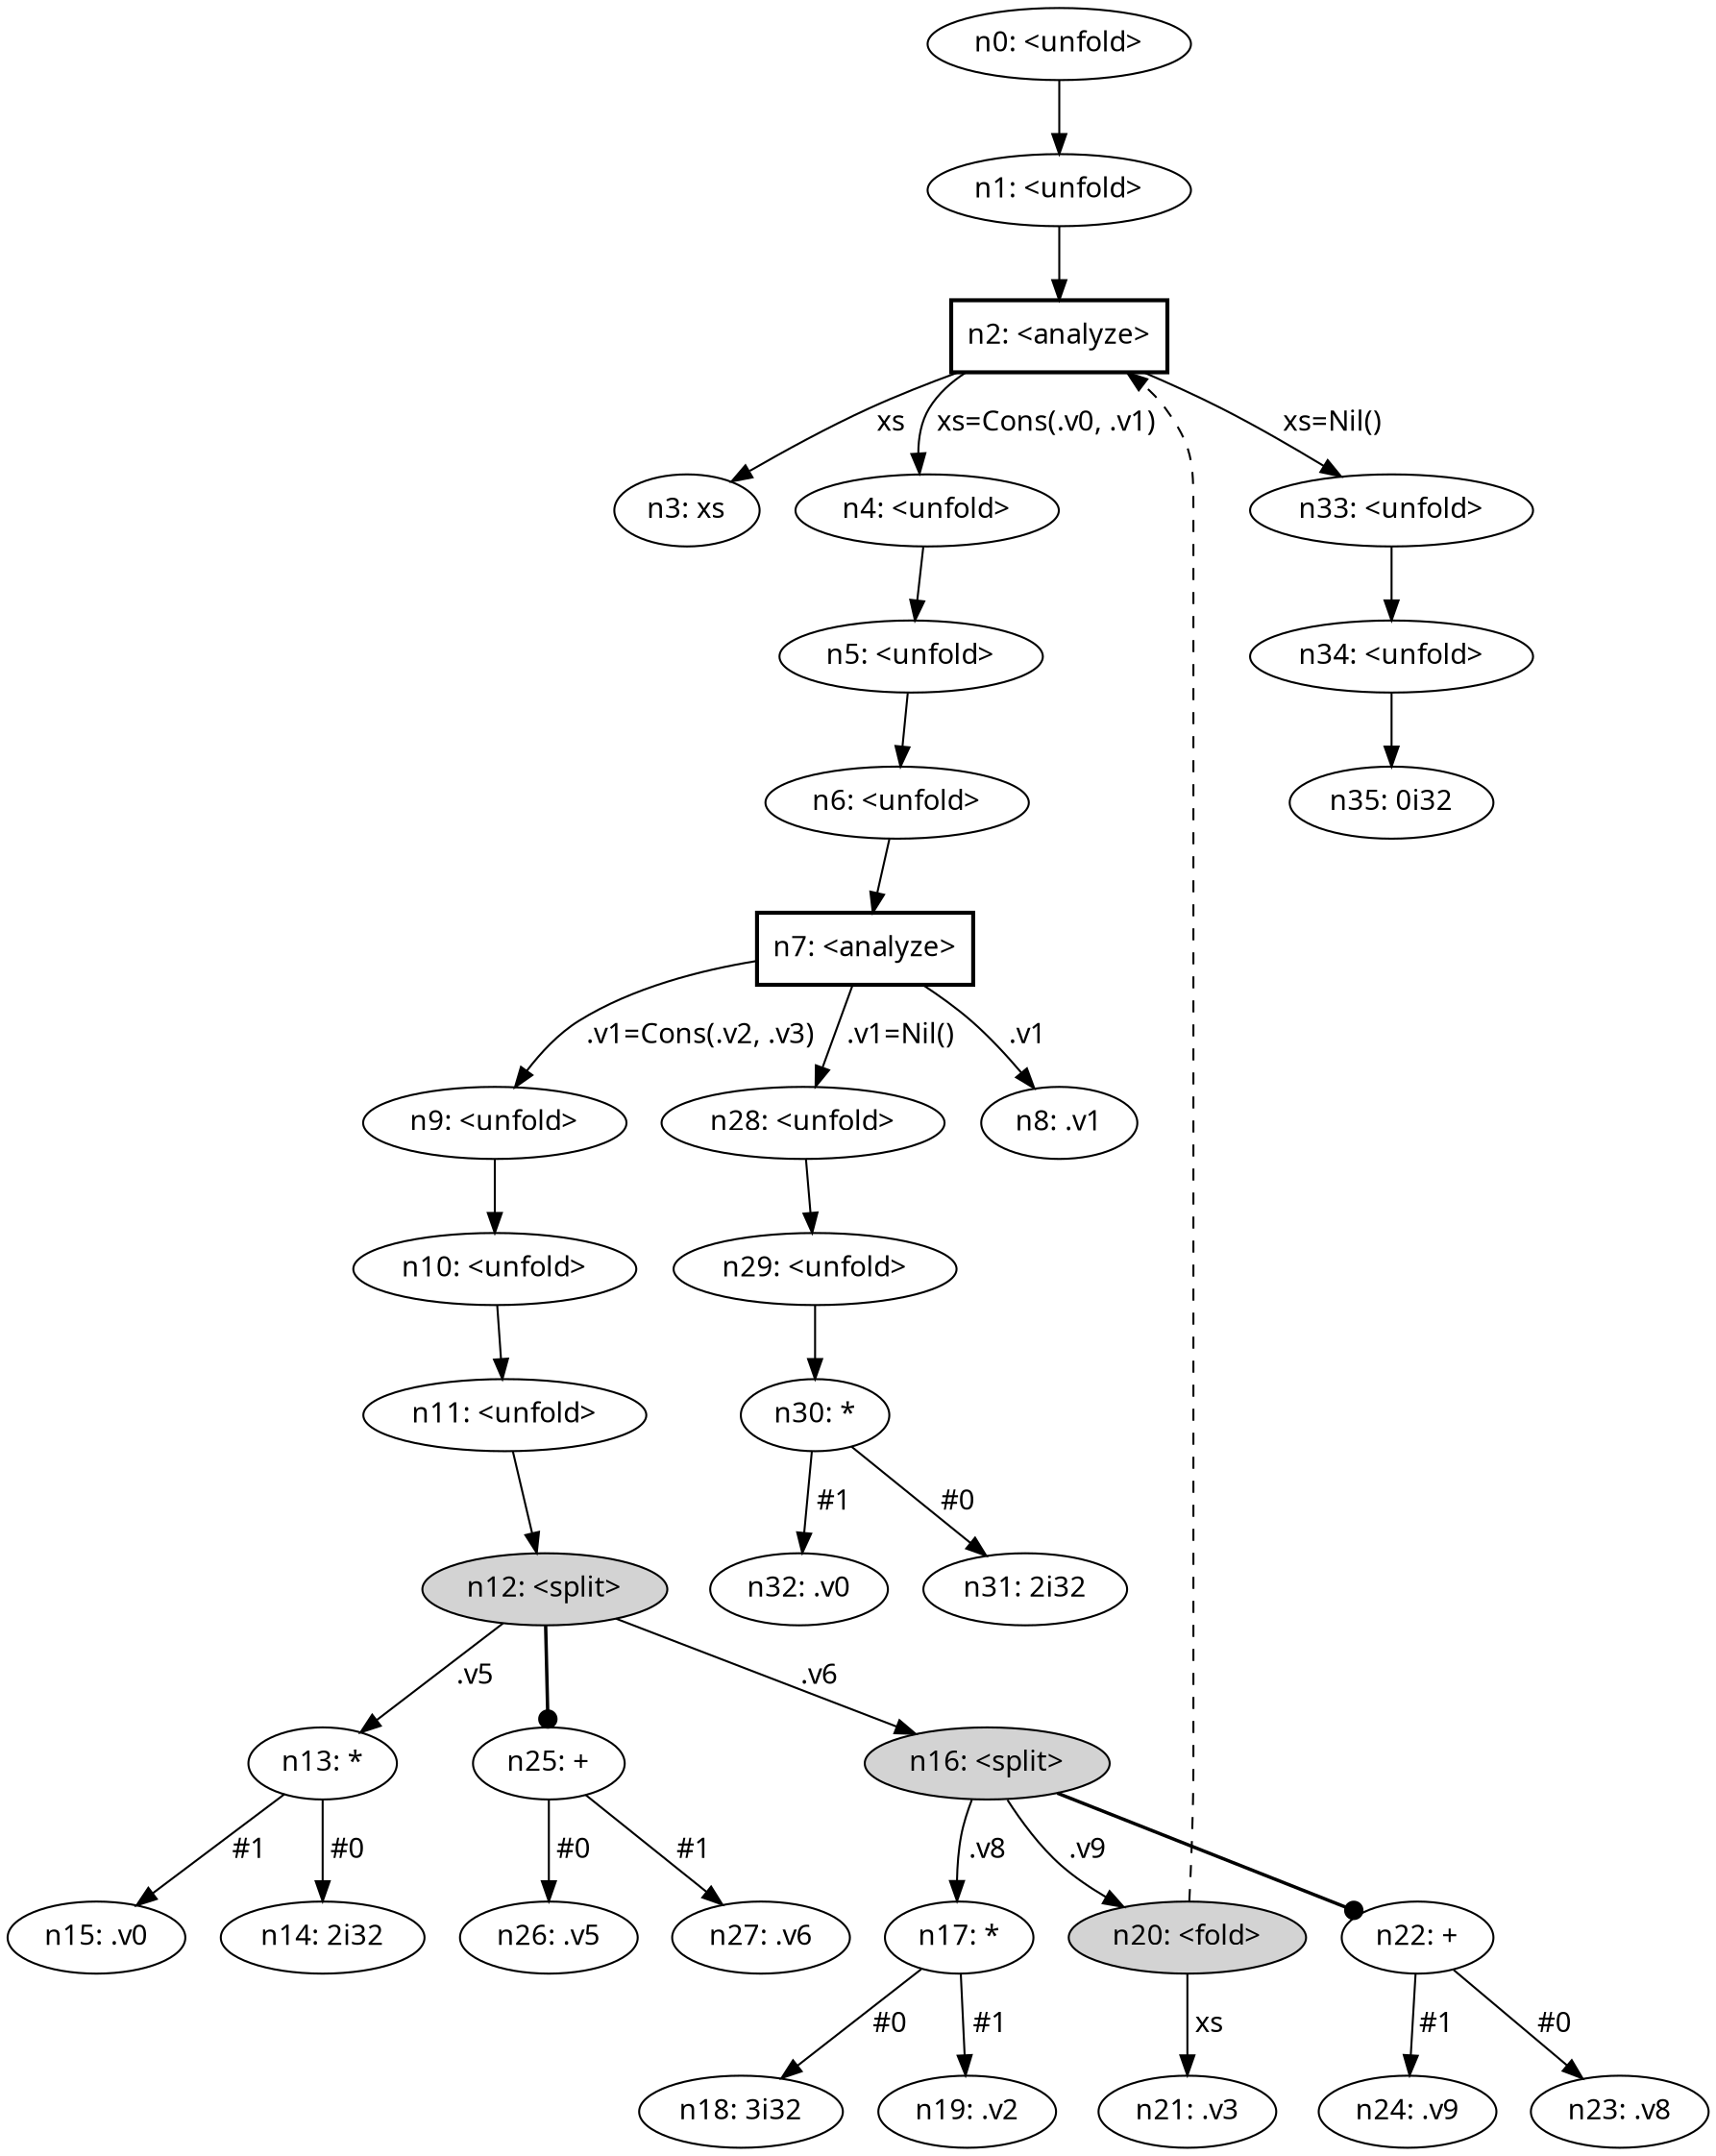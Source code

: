 digraph {
    node [fontname="bold helvetica"];
    edge [fontname="bold helvetica"];
    n0 [label="n0: <unfold>"];
    n1 [label="n1: <unfold>"];
    n0 -> n1;
    n2 [label="n2: <analyze>"] [shape=box style=bold];
    n1 -> n2;
    n3 [label="n3: xs"];
    n2 -> n3 [label=" xs "];
    n4 [label="n4: <unfold>"];
    n2 -> n4 [label=" xs=Cons(.v0, .v1) "];
    n5 [label="n5: <unfold>"];
    n4 -> n5;
    n6 [label="n6: <unfold>"];
    n5 -> n6;
    n7 [label="n7: <analyze>"] [shape=box style=bold];
    n6 -> n7;
    n8 [label="n8: .v1"];
    n7 -> n8 [label=" .v1 "];
    n9 [label="n9: <unfold>"];
    n7 -> n9 [label=" .v1=Cons(.v2, .v3) "];
    n10 [label="n10: <unfold>"];
    n9 -> n10;
    n11 [label="n11: <unfold>"];
    n10 -> n11;
    n12 [label="n12: <split>"] [style=filled];
    n11 -> n12;
    n13 [label="n13: *"];
    n12 -> n13 [label=" .v5 "];
    n14 [label="n14: 2i32"];
    n13 -> n14 [label=" #0 "];
    n15 [label="n15: .v0"];
    n13 -> n15 [label=" #1 "];
    n16 [label="n16: <split>"] [style=filled];
    n12 -> n16 [label=" .v6 "];
    n17 [label="n17: *"];
    n16 -> n17 [label=" .v8 "];
    n18 [label="n18: 3i32"];
    n17 -> n18 [label=" #0 "];
    n19 [label="n19: .v2"];
    n17 -> n19 [label=" #1 "];
    n20 [label="n20: <fold>"] [style=filled];
    n16 -> n20 [label=" .v9 "];
    n20 -> n2 [style=dashed];
    n21 [label="n21: .v3"];
    n20 -> n21 [label=" xs "];
    n22 [label="n22: +"];
    n16 -> n22 [penwidth=1.7 arrowhead=dot];
    n23 [label="n23: .v8"];
    n22 -> n23 [label=" #0 "];
    n24 [label="n24: .v9"];
    n22 -> n24 [label=" #1 "];
    n25 [label="n25: +"];
    n12 -> n25 [penwidth=1.7 arrowhead=dot];
    n26 [label="n26: .v5"];
    n25 -> n26 [label=" #0 "];
    n27 [label="n27: .v6"];
    n25 -> n27 [label=" #1 "];
    n28 [label="n28: <unfold>"];
    n7 -> n28 [label=" .v1=Nil() "];
    n29 [label="n29: <unfold>"];
    n28 -> n29;
    n30 [label="n30: *"];
    n29 -> n30;
    n31 [label="n31: 2i32"];
    n30 -> n31 [label=" #0 "];
    n32 [label="n32: .v0"];
    n30 -> n32 [label=" #1 "];
    n33 [label="n33: <unfold>"];
    n2 -> n33 [label=" xs=Nil() "];
    n34 [label="n34: <unfold>"];
    n33 -> n34;
    n35 [label="n35: 0i32"];
    n34 -> n35;
}
